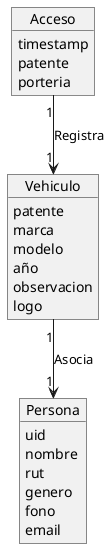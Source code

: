 @startuml diagram

object Persona {
 uid
 nombre
 rut
 genero
 fono
 email
}

object Vehiculo {
 patente
 marca
 modelo
 año
 observacion
 logo
}

object Acceso {
 timestamp
 patente
 porteria
}

Acceso "1" --> "1" Vehiculo: Registra
Vehiculo "1" --> "1" Persona: Asocia
@enduml

